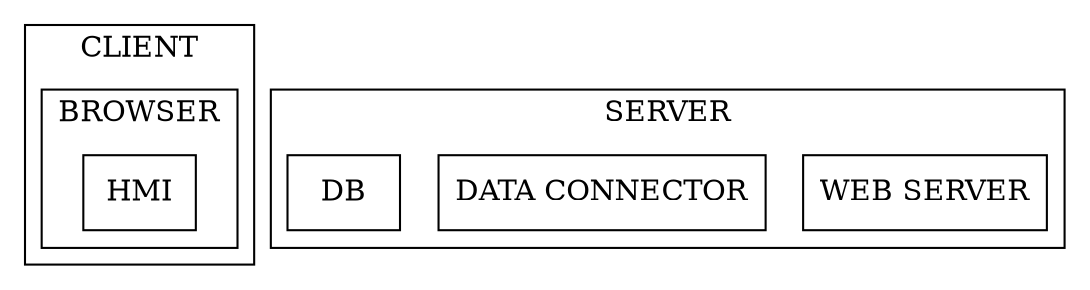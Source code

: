 digraph Component {

  node [shape=record];

  subgraph cluster_client {
    label = "CLIENT";
    subgraph cluster_browser {
      label = "BROWSER";
      nd_1 [label = "HMI"];
    }
  }

  subgraph cluster_server {
    label = "SERVER";
    {
      rank=same 
      nd_2 [label = "WEB SERVER"];
      nd_3 [label = "DATA CONNECTOR"];
      nd_4 [label = "DB"];
    }
  }
}
